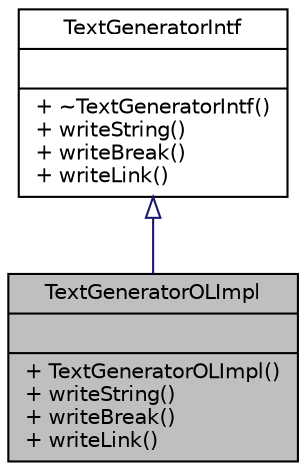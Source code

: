 digraph "TextGeneratorOLImpl"
{
 // LATEX_PDF_SIZE
  edge [fontname="Helvetica",fontsize="10",labelfontname="Helvetica",labelfontsize="10"];
  node [fontname="Helvetica",fontsize="10",shape=record];
  Node1 [label="{TextGeneratorOLImpl\n||+ TextGeneratorOLImpl()\l+ writeString()\l+ writeBreak()\l+ writeLink()\l}",height=0.2,width=0.4,color="black", fillcolor="grey75", style="filled", fontcolor="black",tooltip=" "];
  Node2 -> Node1 [dir="back",color="midnightblue",fontsize="10",style="solid",arrowtail="onormal",fontname="Helvetica"];
  Node2 [label="{TextGeneratorIntf\n||+ ~TextGeneratorIntf()\l+ writeString()\l+ writeBreak()\l+ writeLink()\l}",height=0.2,width=0.4,color="black", fillcolor="white", style="filled",URL="$classTextGeneratorIntf.html",tooltip=" "];
}
